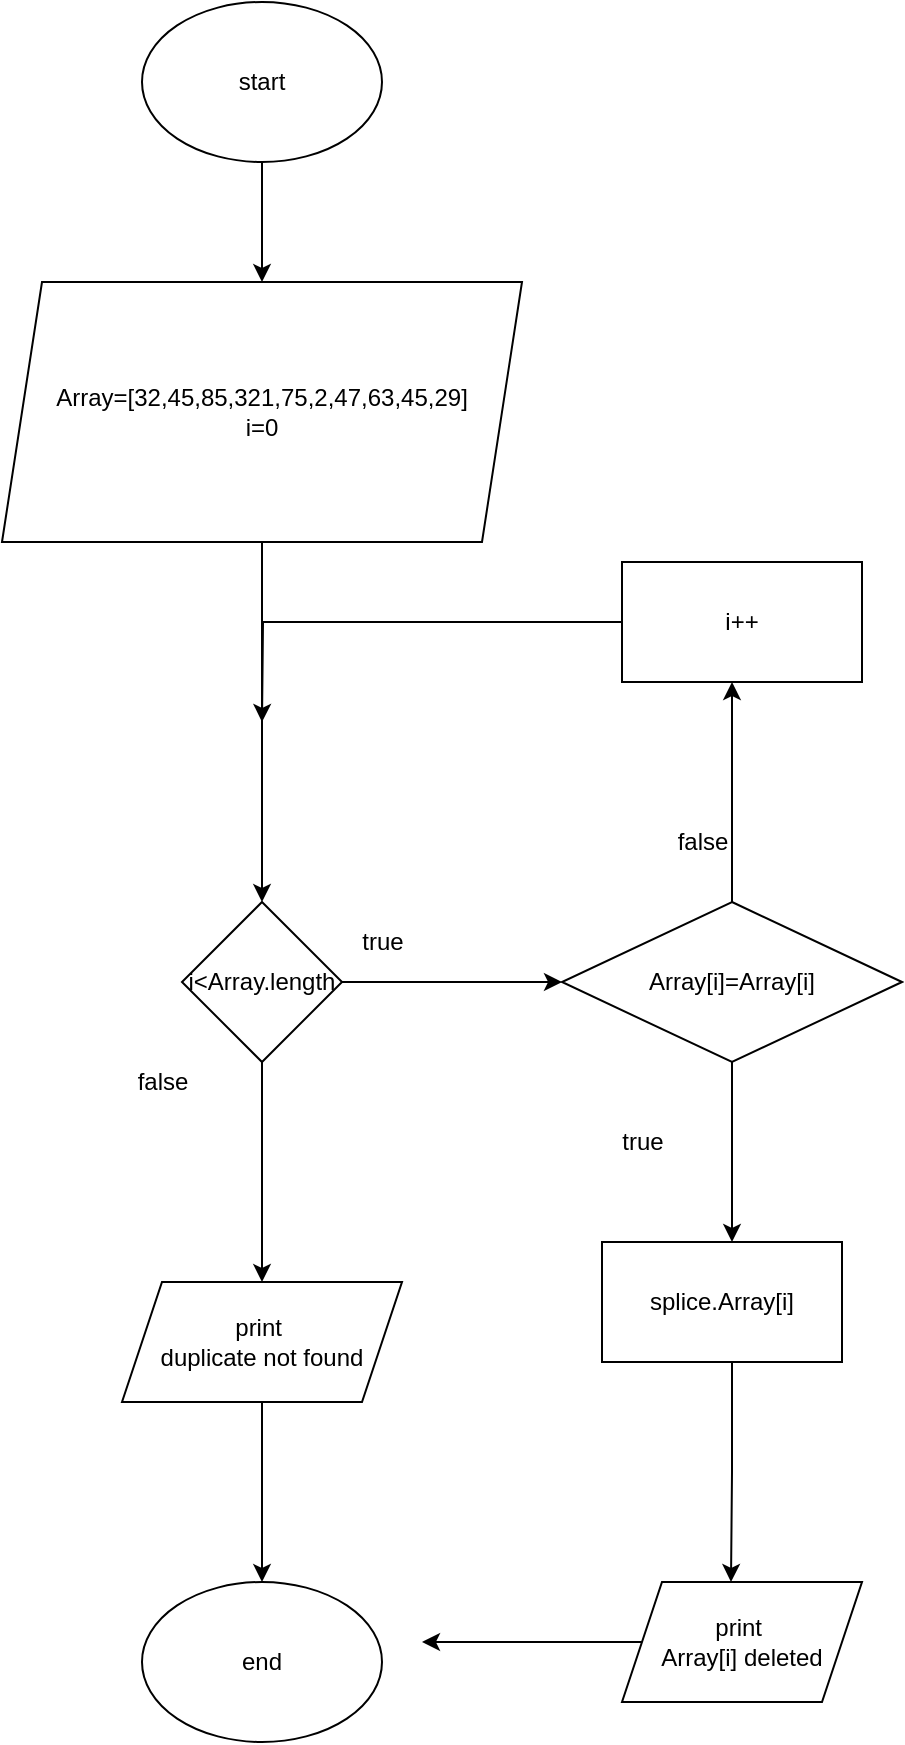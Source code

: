 <mxfile version="14.7.1" type="github">
  <diagram id="Kh-PGwLWouuLRL4zYxV5" name="Page-1">
    <mxGraphModel dx="1102" dy="614" grid="1" gridSize="10" guides="1" tooltips="1" connect="1" arrows="1" fold="1" page="1" pageScale="1" pageWidth="850" pageHeight="1100" math="0" shadow="0">
      <root>
        <mxCell id="0" />
        <mxCell id="1" parent="0" />
        <mxCell id="y3vNPTUZ4GtQ7SvDfzAE-3" style="edgeStyle=orthogonalEdgeStyle;rounded=0;orthogonalLoop=1;jettySize=auto;html=1;" edge="1" parent="1" source="y3vNPTUZ4GtQ7SvDfzAE-1" target="y3vNPTUZ4GtQ7SvDfzAE-2">
          <mxGeometry relative="1" as="geometry" />
        </mxCell>
        <mxCell id="y3vNPTUZ4GtQ7SvDfzAE-1" value="start" style="ellipse;whiteSpace=wrap;html=1;" vertex="1" parent="1">
          <mxGeometry x="150" width="120" height="80" as="geometry" />
        </mxCell>
        <mxCell id="y3vNPTUZ4GtQ7SvDfzAE-6" style="edgeStyle=orthogonalEdgeStyle;rounded=0;orthogonalLoop=1;jettySize=auto;html=1;" edge="1" parent="1" source="y3vNPTUZ4GtQ7SvDfzAE-2" target="y3vNPTUZ4GtQ7SvDfzAE-5">
          <mxGeometry relative="1" as="geometry" />
        </mxCell>
        <mxCell id="y3vNPTUZ4GtQ7SvDfzAE-2" value="Array=[32,45,85,321,75,2,47,63,45,29]&lt;br&gt;i=0" style="shape=parallelogram;perimeter=parallelogramPerimeter;whiteSpace=wrap;html=1;fixedSize=1;" vertex="1" parent="1">
          <mxGeometry x="80" y="140" width="260" height="130" as="geometry" />
        </mxCell>
        <mxCell id="y3vNPTUZ4GtQ7SvDfzAE-10" value="" style="edgeStyle=orthogonalEdgeStyle;rounded=0;orthogonalLoop=1;jettySize=auto;html=1;" edge="1" parent="1" source="y3vNPTUZ4GtQ7SvDfzAE-5" target="y3vNPTUZ4GtQ7SvDfzAE-7">
          <mxGeometry relative="1" as="geometry" />
        </mxCell>
        <mxCell id="y3vNPTUZ4GtQ7SvDfzAE-28" value="" style="edgeStyle=orthogonalEdgeStyle;rounded=0;orthogonalLoop=1;jettySize=auto;html=1;" edge="1" parent="1" source="y3vNPTUZ4GtQ7SvDfzAE-5" target="y3vNPTUZ4GtQ7SvDfzAE-26">
          <mxGeometry relative="1" as="geometry" />
        </mxCell>
        <mxCell id="y3vNPTUZ4GtQ7SvDfzAE-5" value="i&amp;lt;Array.length" style="rhombus;whiteSpace=wrap;html=1;" vertex="1" parent="1">
          <mxGeometry x="170" y="450" width="80" height="80" as="geometry" />
        </mxCell>
        <mxCell id="y3vNPTUZ4GtQ7SvDfzAE-14" value="" style="edgeStyle=orthogonalEdgeStyle;rounded=0;orthogonalLoop=1;jettySize=auto;html=1;" edge="1" parent="1" source="y3vNPTUZ4GtQ7SvDfzAE-7" target="y3vNPTUZ4GtQ7SvDfzAE-8">
          <mxGeometry relative="1" as="geometry">
            <Array as="points">
              <mxPoint x="445" y="380" />
              <mxPoint x="445" y="380" />
            </Array>
          </mxGeometry>
        </mxCell>
        <mxCell id="y3vNPTUZ4GtQ7SvDfzAE-17" style="edgeStyle=orthogonalEdgeStyle;rounded=0;orthogonalLoop=1;jettySize=auto;html=1;" edge="1" parent="1" source="y3vNPTUZ4GtQ7SvDfzAE-7">
          <mxGeometry relative="1" as="geometry">
            <mxPoint x="445" y="620" as="targetPoint" />
          </mxGeometry>
        </mxCell>
        <mxCell id="y3vNPTUZ4GtQ7SvDfzAE-7" value="Array[i]=Array[i]" style="rhombus;whiteSpace=wrap;html=1;" vertex="1" parent="1">
          <mxGeometry x="360" y="450" width="170" height="80" as="geometry" />
        </mxCell>
        <mxCell id="y3vNPTUZ4GtQ7SvDfzAE-15" style="edgeStyle=orthogonalEdgeStyle;rounded=0;orthogonalLoop=1;jettySize=auto;html=1;" edge="1" parent="1" source="y3vNPTUZ4GtQ7SvDfzAE-8">
          <mxGeometry relative="1" as="geometry">
            <mxPoint x="210" y="360" as="targetPoint" />
          </mxGeometry>
        </mxCell>
        <mxCell id="y3vNPTUZ4GtQ7SvDfzAE-8" value="i++" style="rounded=0;whiteSpace=wrap;html=1;" vertex="1" parent="1">
          <mxGeometry x="390" y="280" width="120" height="60" as="geometry" />
        </mxCell>
        <mxCell id="y3vNPTUZ4GtQ7SvDfzAE-11" value="true" style="text;html=1;align=center;verticalAlign=middle;resizable=0;points=[];autosize=1;strokeColor=none;" vertex="1" parent="1">
          <mxGeometry x="250" y="460" width="40" height="20" as="geometry" />
        </mxCell>
        <mxCell id="y3vNPTUZ4GtQ7SvDfzAE-20" style="edgeStyle=orthogonalEdgeStyle;rounded=0;orthogonalLoop=1;jettySize=auto;html=1;exitX=0.567;exitY=0.983;exitDx=0;exitDy=0;exitPerimeter=0;" edge="1" parent="1" source="y3vNPTUZ4GtQ7SvDfzAE-21">
          <mxGeometry relative="1" as="geometry">
            <mxPoint x="444.5" y="730" as="sourcePoint" />
            <mxPoint x="444.5" y="790" as="targetPoint" />
            <Array as="points">
              <mxPoint x="445" y="679" />
              <mxPoint x="445" y="735" />
            </Array>
          </mxGeometry>
        </mxCell>
        <mxCell id="y3vNPTUZ4GtQ7SvDfzAE-16" value="false" style="text;html=1;align=center;verticalAlign=middle;resizable=0;points=[];autosize=1;strokeColor=none;" vertex="1" parent="1">
          <mxGeometry x="410" y="410" width="40" height="20" as="geometry" />
        </mxCell>
        <mxCell id="y3vNPTUZ4GtQ7SvDfzAE-18" value="true" style="text;html=1;align=center;verticalAlign=middle;resizable=0;points=[];autosize=1;strokeColor=none;" vertex="1" parent="1">
          <mxGeometry x="380" y="560" width="40" height="20" as="geometry" />
        </mxCell>
        <mxCell id="y3vNPTUZ4GtQ7SvDfzAE-21" value="splice.Array[i]" style="rounded=0;whiteSpace=wrap;html=1;" vertex="1" parent="1">
          <mxGeometry x="380" y="620" width="120" height="60" as="geometry" />
        </mxCell>
        <mxCell id="y3vNPTUZ4GtQ7SvDfzAE-24" value="false" style="text;html=1;align=center;verticalAlign=middle;resizable=0;points=[];autosize=1;strokeColor=none;" vertex="1" parent="1">
          <mxGeometry x="140" y="530" width="40" height="20" as="geometry" />
        </mxCell>
        <mxCell id="y3vNPTUZ4GtQ7SvDfzAE-37" value="" style="edgeStyle=orthogonalEdgeStyle;rounded=0;orthogonalLoop=1;jettySize=auto;html=1;" edge="1" parent="1" source="y3vNPTUZ4GtQ7SvDfzAE-25">
          <mxGeometry relative="1" as="geometry">
            <mxPoint x="290" y="820" as="targetPoint" />
          </mxGeometry>
        </mxCell>
        <mxCell id="y3vNPTUZ4GtQ7SvDfzAE-25" value="print&amp;nbsp;&lt;br&gt;Array[i] deleted" style="shape=parallelogram;perimeter=parallelogramPerimeter;whiteSpace=wrap;html=1;fixedSize=1;" vertex="1" parent="1">
          <mxGeometry x="390" y="790" width="120" height="60" as="geometry" />
        </mxCell>
        <mxCell id="y3vNPTUZ4GtQ7SvDfzAE-31" value="" style="edgeStyle=orthogonalEdgeStyle;rounded=0;orthogonalLoop=1;jettySize=auto;html=1;" edge="1" parent="1" source="y3vNPTUZ4GtQ7SvDfzAE-26" target="y3vNPTUZ4GtQ7SvDfzAE-29">
          <mxGeometry relative="1" as="geometry" />
        </mxCell>
        <mxCell id="y3vNPTUZ4GtQ7SvDfzAE-26" value="print&amp;nbsp;&lt;br&gt;duplicate not found" style="shape=parallelogram;perimeter=parallelogramPerimeter;whiteSpace=wrap;html=1;fixedSize=1;" vertex="1" parent="1">
          <mxGeometry x="140" y="640" width="140" height="60" as="geometry" />
        </mxCell>
        <mxCell id="y3vNPTUZ4GtQ7SvDfzAE-29" value="end" style="ellipse;whiteSpace=wrap;html=1;" vertex="1" parent="1">
          <mxGeometry x="150" y="790" width="120" height="80" as="geometry" />
        </mxCell>
      </root>
    </mxGraphModel>
  </diagram>
</mxfile>
